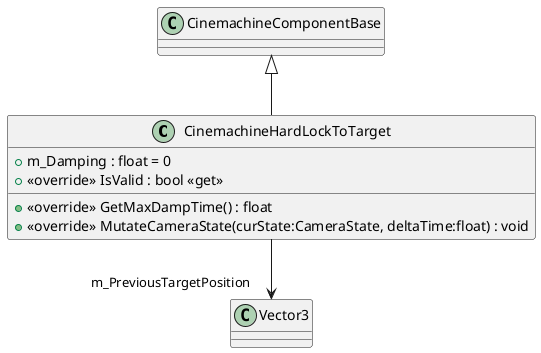 @startuml
class CinemachineHardLockToTarget {
    + m_Damping : float = 0
    + <<override>> IsValid : bool <<get>>
    + <<override>> GetMaxDampTime() : float
    + <<override>> MutateCameraState(curState:CameraState, deltaTime:float) : void
}
CinemachineComponentBase <|-- CinemachineHardLockToTarget
CinemachineHardLockToTarget --> "m_PreviousTargetPosition" Vector3
@enduml
